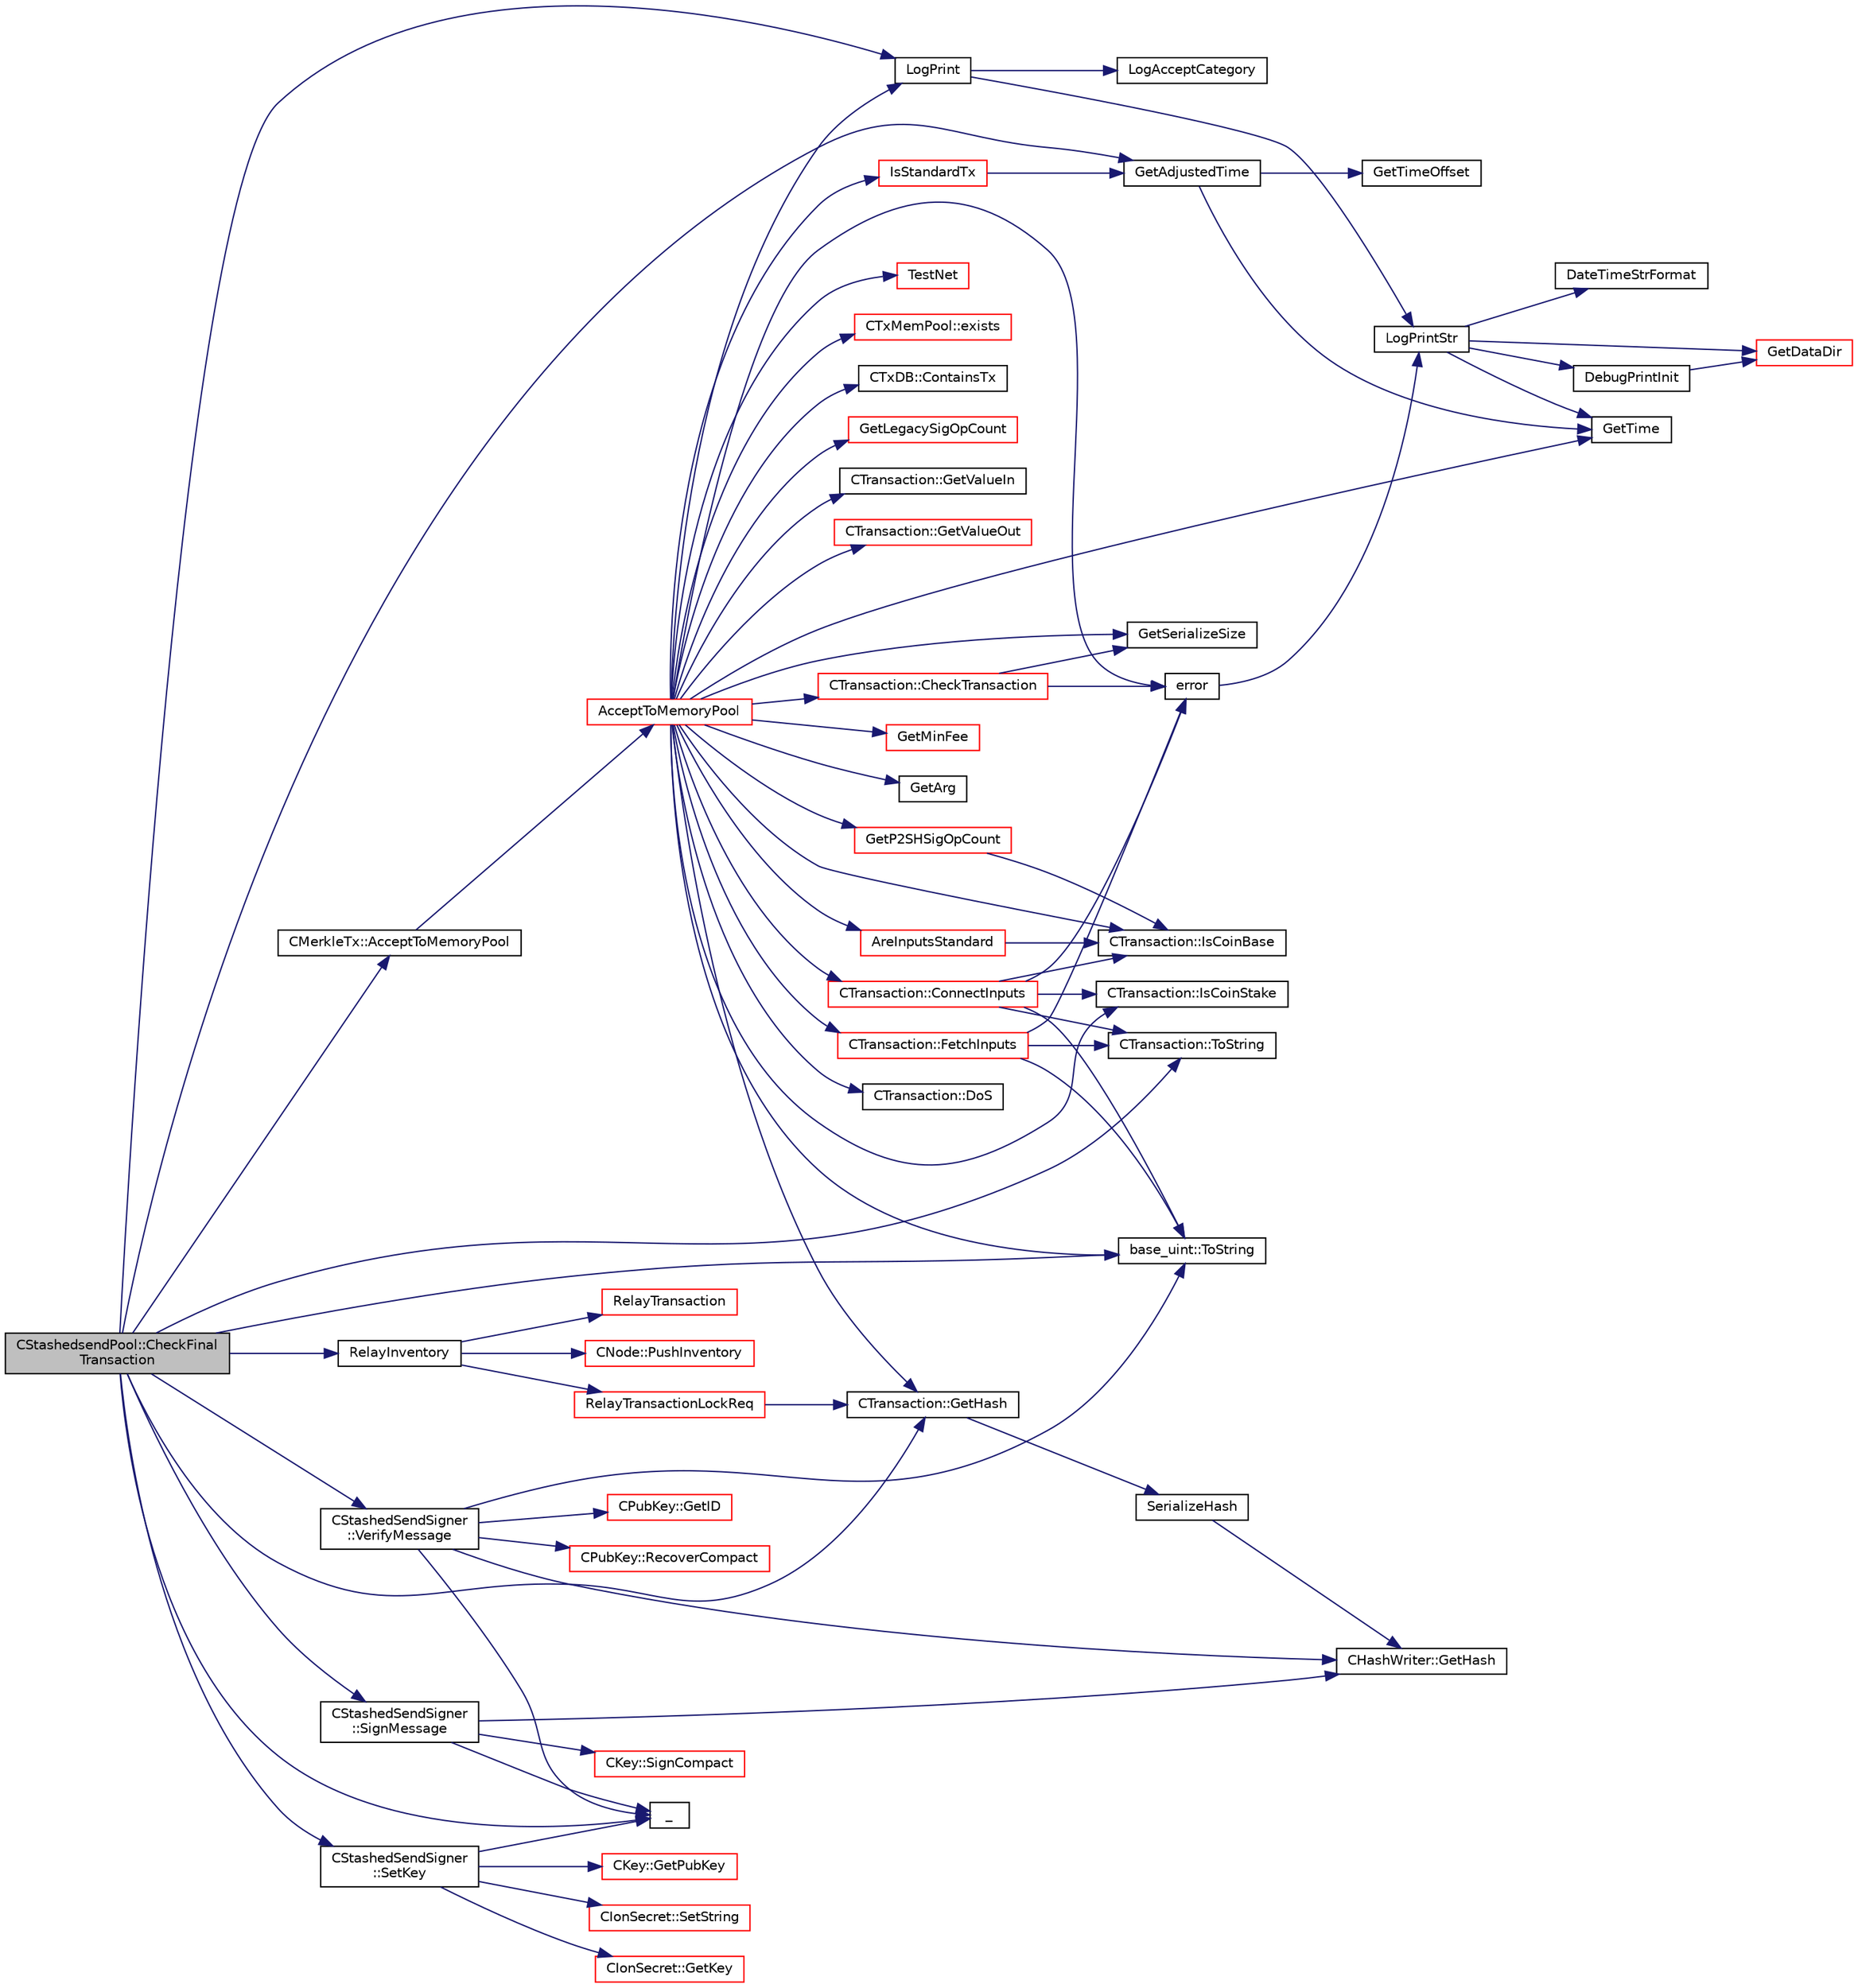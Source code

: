 digraph "CStashedsendPool::CheckFinalTransaction"
{
  edge [fontname="Helvetica",fontsize="10",labelfontname="Helvetica",labelfontsize="10"];
  node [fontname="Helvetica",fontsize="10",shape=record];
  rankdir="LR";
  Node375 [label="CStashedsendPool::CheckFinal\lTransaction",height=0.2,width=0.4,color="black", fillcolor="grey75", style="filled", fontcolor="black"];
  Node375 -> Node376 [color="midnightblue",fontsize="10",style="solid",fontname="Helvetica"];
  Node376 [label="LogPrint",height=0.2,width=0.4,color="black", fillcolor="white", style="filled",URL="$d8/d3c/util_8h.html#aab1f837a2366f424bdc996fdf6352171"];
  Node376 -> Node377 [color="midnightblue",fontsize="10",style="solid",fontname="Helvetica"];
  Node377 [label="LogAcceptCategory",height=0.2,width=0.4,color="black", fillcolor="white", style="filled",URL="$d8/d3c/util_8h.html#a343d2a13efe00125f78d25dafb0a8d98"];
  Node376 -> Node378 [color="midnightblue",fontsize="10",style="solid",fontname="Helvetica"];
  Node378 [label="LogPrintStr",height=0.2,width=0.4,color="black", fillcolor="white", style="filled",URL="$d8/d3c/util_8h.html#afd4c3002b2797c0560adddb6af3ca1da"];
  Node378 -> Node379 [color="midnightblue",fontsize="10",style="solid",fontname="Helvetica"];
  Node379 [label="DebugPrintInit",height=0.2,width=0.4,color="black", fillcolor="white", style="filled",URL="$df/d2d/util_8cpp.html#a751ff5f21d880737811136b5e0bcea12"];
  Node379 -> Node380 [color="midnightblue",fontsize="10",style="solid",fontname="Helvetica"];
  Node380 [label="GetDataDir",height=0.2,width=0.4,color="red", fillcolor="white", style="filled",URL="$df/d2d/util_8cpp.html#ab83866a054745d4b30a3948a1b44beba"];
  Node378 -> Node380 [color="midnightblue",fontsize="10",style="solid",fontname="Helvetica"];
  Node378 -> Node385 [color="midnightblue",fontsize="10",style="solid",fontname="Helvetica"];
  Node385 [label="DateTimeStrFormat",height=0.2,width=0.4,color="black", fillcolor="white", style="filled",URL="$df/d2d/util_8cpp.html#a749bc6776c8ec72d7c5e4dea56aee415"];
  Node378 -> Node386 [color="midnightblue",fontsize="10",style="solid",fontname="Helvetica"];
  Node386 [label="GetTime",height=0.2,width=0.4,color="black", fillcolor="white", style="filled",URL="$df/d2d/util_8cpp.html#a46fac5fba8ba905b5f9acb364f5d8c6f"];
  Node375 -> Node387 [color="midnightblue",fontsize="10",style="solid",fontname="Helvetica"];
  Node387 [label="CTransaction::ToString",height=0.2,width=0.4,color="black", fillcolor="white", style="filled",URL="$df/d43/class_c_transaction.html#a80370923c3ac828de68919295d5d0659"];
  Node375 -> Node388 [color="midnightblue",fontsize="10",style="solid",fontname="Helvetica"];
  Node388 [label="CMerkleTx::AcceptToMemoryPool",height=0.2,width=0.4,color="black", fillcolor="white", style="filled",URL="$d1/dff/class_c_merkle_tx.html#a61126e811a53b941b3efdf5a4e83db90"];
  Node388 -> Node389 [color="midnightblue",fontsize="10",style="solid",fontname="Helvetica"];
  Node389 [label="AcceptToMemoryPool",height=0.2,width=0.4,color="red", fillcolor="white", style="filled",URL="$df/d0a/main_8cpp.html#a07799013ae532c6cb1ec11b02f096990",tooltip="(try to) add transaction to memory pool "];
  Node389 -> Node390 [color="midnightblue",fontsize="10",style="solid",fontname="Helvetica"];
  Node390 [label="CTransaction::CheckTransaction",height=0.2,width=0.4,color="red", fillcolor="white", style="filled",URL="$df/d43/class_c_transaction.html#a2104329681e2749baeeaaf47c0af482d"];
  Node390 -> Node391 [color="midnightblue",fontsize="10",style="solid",fontname="Helvetica"];
  Node391 [label="error",height=0.2,width=0.4,color="black", fillcolor="white", style="filled",URL="$d8/d3c/util_8h.html#af8985880cf4ef26df0a5aa2ffcb76662"];
  Node391 -> Node378 [color="midnightblue",fontsize="10",style="solid",fontname="Helvetica"];
  Node390 -> Node392 [color="midnightblue",fontsize="10",style="solid",fontname="Helvetica"];
  Node392 [label="GetSerializeSize",height=0.2,width=0.4,color="black", fillcolor="white", style="filled",URL="$df/d9d/serialize_8h.html#a48239e478ae730373d1984fe304ca025"];
  Node389 -> Node391 [color="midnightblue",fontsize="10",style="solid",fontname="Helvetica"];
  Node389 -> Node396 [color="midnightblue",fontsize="10",style="solid",fontname="Helvetica"];
  Node396 [label="CTransaction::IsCoinBase",height=0.2,width=0.4,color="black", fillcolor="white", style="filled",URL="$df/d43/class_c_transaction.html#a96256e8ac1bf79ad9c057e48c41132dd"];
  Node389 -> Node397 [color="midnightblue",fontsize="10",style="solid",fontname="Helvetica"];
  Node397 [label="CTransaction::DoS",height=0.2,width=0.4,color="black", fillcolor="white", style="filled",URL="$df/d43/class_c_transaction.html#ae5f57b4b90e5a179bb359bdf72fba753"];
  Node389 -> Node398 [color="midnightblue",fontsize="10",style="solid",fontname="Helvetica"];
  Node398 [label="CTransaction::IsCoinStake",height=0.2,width=0.4,color="black", fillcolor="white", style="filled",URL="$df/d43/class_c_transaction.html#ace4278a41a296d40dcf5fb2b9cf007ec"];
  Node389 -> Node399 [color="midnightblue",fontsize="10",style="solid",fontname="Helvetica"];
  Node399 [label="TestNet",height=0.2,width=0.4,color="red", fillcolor="white", style="filled",URL="$d7/ddb/chainparams_8h.html#abc8c1af875107f5eac0f327bd3b8363d"];
  Node389 -> Node401 [color="midnightblue",fontsize="10",style="solid",fontname="Helvetica"];
  Node401 [label="IsStandardTx",height=0.2,width=0.4,color="red", fillcolor="white", style="filled",URL="$df/d0a/main_8cpp.html#acd163a09d0e4384ebe85dead57730dd7"];
  Node401 -> Node403 [color="midnightblue",fontsize="10",style="solid",fontname="Helvetica"];
  Node403 [label="GetAdjustedTime",height=0.2,width=0.4,color="black", fillcolor="white", style="filled",URL="$df/d2d/util_8cpp.html#a09f81b9c7650f898cf3cf305b87547e6"];
  Node403 -> Node386 [color="midnightblue",fontsize="10",style="solid",fontname="Helvetica"];
  Node403 -> Node404 [color="midnightblue",fontsize="10",style="solid",fontname="Helvetica"];
  Node404 [label="GetTimeOffset",height=0.2,width=0.4,color="black", fillcolor="white", style="filled",URL="$df/d2d/util_8cpp.html#a50ca5344c75631267633f15cfe5e983e"];
  Node389 -> Node420 [color="midnightblue",fontsize="10",style="solid",fontname="Helvetica"];
  Node420 [label="CTransaction::GetHash",height=0.2,width=0.4,color="black", fillcolor="white", style="filled",URL="$df/d43/class_c_transaction.html#a0b46d80e82ca324e82c2ce3fc1492bfa"];
  Node420 -> Node421 [color="midnightblue",fontsize="10",style="solid",fontname="Helvetica"];
  Node421 [label="SerializeHash",height=0.2,width=0.4,color="black", fillcolor="white", style="filled",URL="$db/dfb/hash_8h.html#a6de694e43f17c62025c6883965b65e63"];
  Node421 -> Node422 [color="midnightblue",fontsize="10",style="solid",fontname="Helvetica"];
  Node422 [label="CHashWriter::GetHash",height=0.2,width=0.4,color="black", fillcolor="white", style="filled",URL="$d2/def/class_c_hash_writer.html#ae94a937211502eabf19477630090093a"];
  Node389 -> Node423 [color="midnightblue",fontsize="10",style="solid",fontname="Helvetica"];
  Node423 [label="CTxMemPool::exists",height=0.2,width=0.4,color="red", fillcolor="white", style="filled",URL="$db/d98/class_c_tx_mem_pool.html#a8b7a13b5289ab839d4460f41a7da9789"];
  Node389 -> Node425 [color="midnightblue",fontsize="10",style="solid",fontname="Helvetica"];
  Node425 [label="CTxDB::ContainsTx",height=0.2,width=0.4,color="black", fillcolor="white", style="filled",URL="$d9/d8d/class_c_tx_d_b.html#a09b87317101ed16b6ad99794279f4c2d"];
  Node389 -> Node426 [color="midnightblue",fontsize="10",style="solid",fontname="Helvetica"];
  Node426 [label="CTransaction::FetchInputs",height=0.2,width=0.4,color="red", fillcolor="white", style="filled",URL="$df/d43/class_c_transaction.html#a5a4967303d3b588a120687f3ed1f4b0a",tooltip="Fetch from memory and/or disk. "];
  Node426 -> Node391 [color="midnightblue",fontsize="10",style="solid",fontname="Helvetica"];
  Node426 -> Node428 [color="midnightblue",fontsize="10",style="solid",fontname="Helvetica"];
  Node428 [label="base_uint::ToString",height=0.2,width=0.4,color="black", fillcolor="white", style="filled",URL="$da/df7/classbase__uint.html#acccba4d9d51a0c36261718ca0cbb293b"];
  Node426 -> Node387 [color="midnightblue",fontsize="10",style="solid",fontname="Helvetica"];
  Node389 -> Node428 [color="midnightblue",fontsize="10",style="solid",fontname="Helvetica"];
  Node389 -> Node429 [color="midnightblue",fontsize="10",style="solid",fontname="Helvetica"];
  Node429 [label="AreInputsStandard",height=0.2,width=0.4,color="red", fillcolor="white", style="filled",URL="$df/d0a/main_8cpp.html#a29901e539b487e09c90ff90c7560bd9d",tooltip="Check for standard transaction types. "];
  Node429 -> Node396 [color="midnightblue",fontsize="10",style="solid",fontname="Helvetica"];
  Node389 -> Node491 [color="midnightblue",fontsize="10",style="solid",fontname="Helvetica"];
  Node491 [label="GetLegacySigOpCount",height=0.2,width=0.4,color="red", fillcolor="white", style="filled",URL="$df/d0a/main_8cpp.html#ad2eaf4f8542c12ea9ee1183609cc6d1a",tooltip="Count ECDSA signature operations the old-fashioned (pre-0.6) way. "];
  Node389 -> Node493 [color="midnightblue",fontsize="10",style="solid",fontname="Helvetica"];
  Node493 [label="GetP2SHSigOpCount",height=0.2,width=0.4,color="red", fillcolor="white", style="filled",URL="$df/d0a/main_8cpp.html#a519cfd439598a8bf64fe5503aa74cfcb",tooltip="Count ECDSA signature operations in pay-to-script-hash inputs. "];
  Node493 -> Node396 [color="midnightblue",fontsize="10",style="solid",fontname="Helvetica"];
  Node389 -> Node504 [color="midnightblue",fontsize="10",style="solid",fontname="Helvetica"];
  Node504 [label="CTransaction::GetValueIn",height=0.2,width=0.4,color="black", fillcolor="white", style="filled",URL="$df/d43/class_c_transaction.html#a50051cce0d44bc4ea2018625101dc1b6",tooltip="Amount of ions coming in to this transaction Note that lightweight clients may not know anything besi..."];
  Node389 -> Node505 [color="midnightblue",fontsize="10",style="solid",fontname="Helvetica"];
  Node505 [label="CTransaction::GetValueOut",height=0.2,width=0.4,color="red", fillcolor="white", style="filled",URL="$df/d43/class_c_transaction.html#a9ce7d94c68adb37627d82669b83a7c59",tooltip="Amount of ions spent by this transaction. "];
  Node389 -> Node392 [color="midnightblue",fontsize="10",style="solid",fontname="Helvetica"];
  Node389 -> Node506 [color="midnightblue",fontsize="10",style="solid",fontname="Helvetica"];
  Node506 [label="GetMinFee",height=0.2,width=0.4,color="red", fillcolor="white", style="filled",URL="$df/d0a/main_8cpp.html#a95215e52b78d3270b416dc7b83a306fe"];
  Node389 -> Node386 [color="midnightblue",fontsize="10",style="solid",fontname="Helvetica"];
  Node389 -> Node488 [color="midnightblue",fontsize="10",style="solid",fontname="Helvetica"];
  Node488 [label="GetArg",height=0.2,width=0.4,color="black", fillcolor="white", style="filled",URL="$df/d2d/util_8cpp.html#a24f685720bf40370e5bd2a192ad50cd8",tooltip="Return string argument or default value. "];
  Node389 -> Node376 [color="midnightblue",fontsize="10",style="solid",fontname="Helvetica"];
  Node389 -> Node507 [color="midnightblue",fontsize="10",style="solid",fontname="Helvetica"];
  Node507 [label="CTransaction::ConnectInputs",height=0.2,width=0.4,color="red", fillcolor="white", style="filled",URL="$df/d43/class_c_transaction.html#aaab6c4ba493c918e29fd383043dcaae7",tooltip="Sanity check previous transactions, then, if all checks succeed, mark them as spent by this transacti..."];
  Node507 -> Node391 [color="midnightblue",fontsize="10",style="solid",fontname="Helvetica"];
  Node507 -> Node428 [color="midnightblue",fontsize="10",style="solid",fontname="Helvetica"];
  Node507 -> Node387 [color="midnightblue",fontsize="10",style="solid",fontname="Helvetica"];
  Node507 -> Node396 [color="midnightblue",fontsize="10",style="solid",fontname="Helvetica"];
  Node507 -> Node398 [color="midnightblue",fontsize="10",style="solid",fontname="Helvetica"];
  Node375 -> Node515 [color="midnightblue",fontsize="10",style="solid",fontname="Helvetica"];
  Node515 [label="_",height=0.2,width=0.4,color="black", fillcolor="white", style="filled",URL="$d9/d6d/ui__interface_8h.html#aad133bb6103b53cebf03fd01e2f11ba1",tooltip="Translation function: Call Translate signal on UI interface, which returns a boost::optional result..."];
  Node375 -> Node403 [color="midnightblue",fontsize="10",style="solid",fontname="Helvetica"];
  Node375 -> Node420 [color="midnightblue",fontsize="10",style="solid",fontname="Helvetica"];
  Node375 -> Node428 [color="midnightblue",fontsize="10",style="solid",fontname="Helvetica"];
  Node375 -> Node516 [color="midnightblue",fontsize="10",style="solid",fontname="Helvetica"];
  Node516 [label="CStashedSendSigner\l::SetKey",height=0.2,width=0.4,color="black", fillcolor="white", style="filled",URL="$da/d0a/class_c_stashed_send_signer.html#a706eb86a74431f151080cb9e466fe6ce",tooltip="Set the private/public key values, returns true if successful. "];
  Node516 -> Node517 [color="midnightblue",fontsize="10",style="solid",fontname="Helvetica"];
  Node517 [label="CIonSecret::SetString",height=0.2,width=0.4,color="red", fillcolor="white", style="filled",URL="$d3/d88/class_c_ion_secret.html#a0b279b6a41b2992fae7d3f70f7977f1c"];
  Node516 -> Node515 [color="midnightblue",fontsize="10",style="solid",fontname="Helvetica"];
  Node516 -> Node523 [color="midnightblue",fontsize="10",style="solid",fontname="Helvetica"];
  Node523 [label="CIonSecret::GetKey",height=0.2,width=0.4,color="red", fillcolor="white", style="filled",URL="$d3/d88/class_c_ion_secret.html#a5220650629f8d852bd6cffeec00df235"];
  Node516 -> Node529 [color="midnightblue",fontsize="10",style="solid",fontname="Helvetica"];
  Node529 [label="CKey::GetPubKey",height=0.2,width=0.4,color="red", fillcolor="white", style="filled",URL="$d2/d63/class_c_key.html#aa1085c59603a62db6ec776300f250337"];
  Node375 -> Node537 [color="midnightblue",fontsize="10",style="solid",fontname="Helvetica"];
  Node537 [label="CStashedSendSigner\l::SignMessage",height=0.2,width=0.4,color="black", fillcolor="white", style="filled",URL="$da/d0a/class_c_stashed_send_signer.html#a3a9275044c94eabef7ed9c2fdf35d2f6",tooltip="Sign the message, returns true if successful. "];
  Node537 -> Node538 [color="midnightblue",fontsize="10",style="solid",fontname="Helvetica"];
  Node538 [label="CKey::SignCompact",height=0.2,width=0.4,color="red", fillcolor="white", style="filled",URL="$d2/d63/class_c_key.html#afe77d80889aa68e92e6882e75424cfb8"];
  Node537 -> Node422 [color="midnightblue",fontsize="10",style="solid",fontname="Helvetica"];
  Node537 -> Node515 [color="midnightblue",fontsize="10",style="solid",fontname="Helvetica"];
  Node375 -> Node544 [color="midnightblue",fontsize="10",style="solid",fontname="Helvetica"];
  Node544 [label="CStashedSendSigner\l::VerifyMessage",height=0.2,width=0.4,color="black", fillcolor="white", style="filled",URL="$da/d0a/class_c_stashed_send_signer.html#a917e4eb567f2005a73ef59bafcf46bd4",tooltip="Verify the message, returns true if succcessful. "];
  Node544 -> Node545 [color="midnightblue",fontsize="10",style="solid",fontname="Helvetica"];
  Node545 [label="CPubKey::RecoverCompact",height=0.2,width=0.4,color="red", fillcolor="white", style="filled",URL="$da/d4e/class_c_pub_key.html#a169505e735a02db385486b0affeb565c"];
  Node544 -> Node422 [color="midnightblue",fontsize="10",style="solid",fontname="Helvetica"];
  Node544 -> Node515 [color="midnightblue",fontsize="10",style="solid",fontname="Helvetica"];
  Node544 -> Node563 [color="midnightblue",fontsize="10",style="solid",fontname="Helvetica"];
  Node563 [label="CPubKey::GetID",height=0.2,width=0.4,color="red", fillcolor="white", style="filled",URL="$da/d4e/class_c_pub_key.html#a2675f7e6f72eff68e7a5227289feb021"];
  Node544 -> Node428 [color="midnightblue",fontsize="10",style="solid",fontname="Helvetica"];
  Node375 -> Node565 [color="midnightblue",fontsize="10",style="solid",fontname="Helvetica"];
  Node565 [label="RelayInventory",height=0.2,width=0.4,color="black", fillcolor="white", style="filled",URL="$d7/d97/net_8h.html#a8efddffaa3931e6bafecaac5e0605d1b"];
  Node565 -> Node566 [color="midnightblue",fontsize="10",style="solid",fontname="Helvetica"];
  Node566 [label="CNode::PushInventory",height=0.2,width=0.4,color="red", fillcolor="white", style="filled",URL="$d1/d64/class_c_node.html#a7cef2333aa8776127a7e7fcab659eb6a"];
  Node565 -> Node568 [color="midnightblue",fontsize="10",style="solid",fontname="Helvetica"];
  Node568 [label="RelayTransaction",height=0.2,width=0.4,color="red", fillcolor="white", style="filled",URL="$d7/d97/net_8h.html#abe329205a15b55df86608f5f1964bdb1"];
  Node565 -> Node571 [color="midnightblue",fontsize="10",style="solid",fontname="Helvetica"];
  Node571 [label="RelayTransactionLockReq",height=0.2,width=0.4,color="red", fillcolor="white", style="filled",URL="$d7/d97/net_8h.html#a83d330c7d36395aa1a22d4aebddaf499"];
  Node571 -> Node420 [color="midnightblue",fontsize="10",style="solid",fontname="Helvetica"];
}
